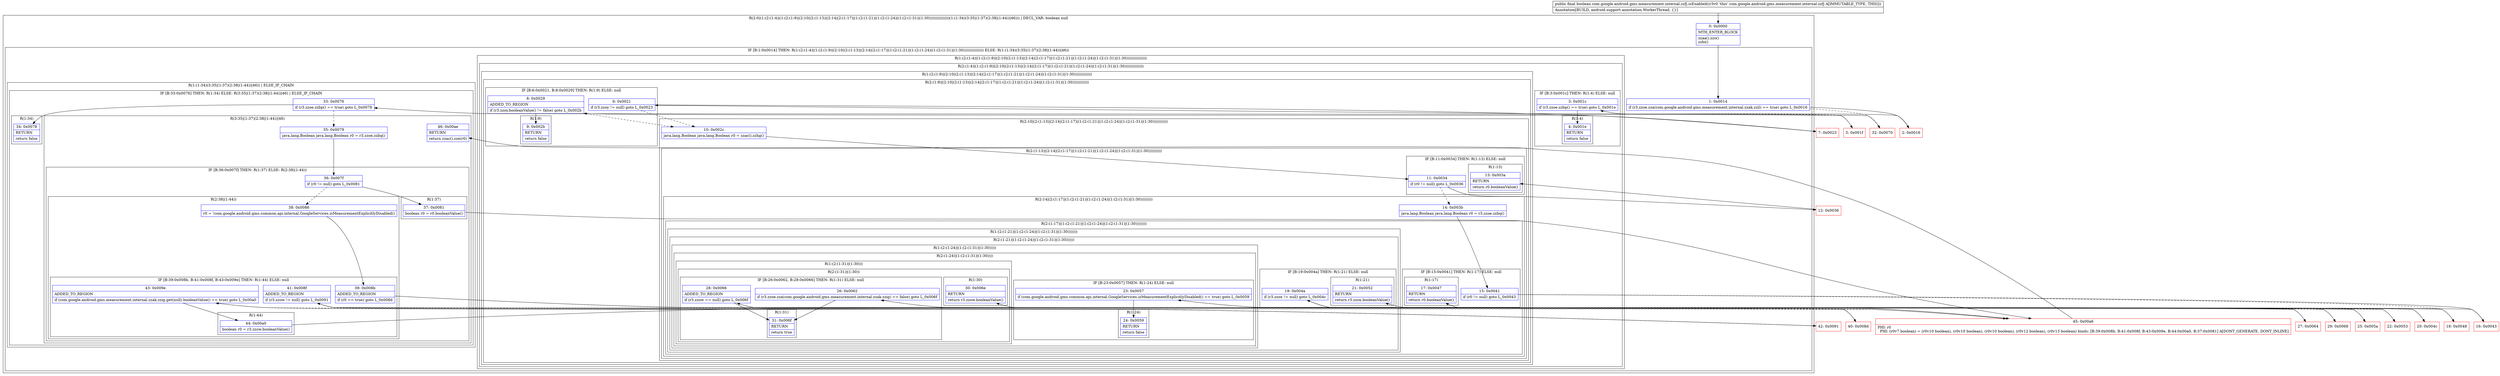 digraph "CFG forcom.google.android.gms.measurement.internal.zzfj.isEnabled()Z" {
subgraph cluster_Region_810082074 {
label = "R(2:0|(1:(2:(1:4)|(1:(2:(1:9)|(2:10|(2:(1:13)|(2:14|(2:(1:17)|(1:(2:(1:21)|(1:(2:(1:24)|(1:(2:(1:31)|(1:30)))))))))))))))(1:(1:34)(3:35|(1:37)(2:38|(1:44))|46))) | DECL_VAR: boolean null\l";
node [shape=record,color=blue];
Node_0 [shape=record,label="{0\:\ 0x0000|MTH_ENTER_BLOCK\l|zzaa().zzo()\lzzbi()\l}"];
subgraph cluster_IfRegion_1921241710 {
label = "IF [B:1:0x0014] THEN: R(1:(2:(1:4)|(1:(2:(1:9)|(2:10|(2:(1:13)|(2:14|(2:(1:17)|(1:(2:(1:21)|(1:(2:(1:24)|(1:(2:(1:31)|(1:30))))))))))))))) ELSE: R(1:(1:34)(3:35|(1:37)(2:38|(1:44))|46))";
node [shape=record,color=blue];
Node_1 [shape=record,label="{1\:\ 0x0014|if (r3.zzoe.zza(com.google.android.gms.measurement.internal.zzak.zzil) == true) goto L_0x0016\l}"];
subgraph cluster_Region_592711527 {
label = "R(1:(2:(1:4)|(1:(2:(1:9)|(2:10|(2:(1:13)|(2:14|(2:(1:17)|(1:(2:(1:21)|(1:(2:(1:24)|(1:(2:(1:31)|(1:30)))))))))))))))";
node [shape=record,color=blue];
subgraph cluster_Region_987946276 {
label = "R(2:(1:4)|(1:(2:(1:9)|(2:10|(2:(1:13)|(2:14|(2:(1:17)|(1:(2:(1:21)|(1:(2:(1:24)|(1:(2:(1:31)|(1:30))))))))))))))";
node [shape=record,color=blue];
subgraph cluster_IfRegion_1277457773 {
label = "IF [B:3:0x001c] THEN: R(1:4) ELSE: null";
node [shape=record,color=blue];
Node_3 [shape=record,label="{3\:\ 0x001c|if (r3.zzoe.zzbp() == true) goto L_0x001e\l}"];
subgraph cluster_Region_551083557 {
label = "R(1:4)";
node [shape=record,color=blue];
Node_4 [shape=record,label="{4\:\ 0x001e|RETURN\l|return false\l}"];
}
}
subgraph cluster_Region_603243118 {
label = "R(1:(2:(1:9)|(2:10|(2:(1:13)|(2:14|(2:(1:17)|(1:(2:(1:21)|(1:(2:(1:24)|(1:(2:(1:31)|(1:30)))))))))))))";
node [shape=record,color=blue];
subgraph cluster_Region_257110217 {
label = "R(2:(1:9)|(2:10|(2:(1:13)|(2:14|(2:(1:17)|(1:(2:(1:21)|(1:(2:(1:24)|(1:(2:(1:31)|(1:30))))))))))))";
node [shape=record,color=blue];
subgraph cluster_IfRegion_1614000979 {
label = "IF [B:6:0x0021, B:8:0x0029] THEN: R(1:9) ELSE: null";
node [shape=record,color=blue];
Node_6 [shape=record,label="{6\:\ 0x0021|if (r3.zzoy != null) goto L_0x0023\l}"];
Node_8 [shape=record,label="{8\:\ 0x0029|ADDED_TO_REGION\l|if (r3.zzoy.booleanValue() != false) goto L_0x002b\l}"];
subgraph cluster_Region_117203078 {
label = "R(1:9)";
node [shape=record,color=blue];
Node_9 [shape=record,label="{9\:\ 0x002b|RETURN\l|return false\l}"];
}
}
subgraph cluster_Region_793905842 {
label = "R(2:10|(2:(1:13)|(2:14|(2:(1:17)|(1:(2:(1:21)|(1:(2:(1:24)|(1:(2:(1:31)|(1:30)))))))))))";
node [shape=record,color=blue];
Node_10 [shape=record,label="{10\:\ 0x002c|java.lang.Boolean java.lang.Boolean r0 = zzac().zzhg()\l}"];
subgraph cluster_Region_60695941 {
label = "R(2:(1:13)|(2:14|(2:(1:17)|(1:(2:(1:21)|(1:(2:(1:24)|(1:(2:(1:31)|(1:30))))))))))";
node [shape=record,color=blue];
subgraph cluster_IfRegion_1211123315 {
label = "IF [B:11:0x0034] THEN: R(1:13) ELSE: null";
node [shape=record,color=blue];
Node_11 [shape=record,label="{11\:\ 0x0034|if (r0 != null) goto L_0x0036\l}"];
subgraph cluster_Region_284725864 {
label = "R(1:13)";
node [shape=record,color=blue];
Node_13 [shape=record,label="{13\:\ 0x003a|RETURN\l|return r0.booleanValue()\l}"];
}
}
subgraph cluster_Region_838469924 {
label = "R(2:14|(2:(1:17)|(1:(2:(1:21)|(1:(2:(1:24)|(1:(2:(1:31)|(1:30)))))))))";
node [shape=record,color=blue];
Node_14 [shape=record,label="{14\:\ 0x003b|java.lang.Boolean java.lang.Boolean r0 = r3.zzoe.zzbq()\l}"];
subgraph cluster_Region_358451271 {
label = "R(2:(1:17)|(1:(2:(1:21)|(1:(2:(1:24)|(1:(2:(1:31)|(1:30))))))))";
node [shape=record,color=blue];
subgraph cluster_IfRegion_247628339 {
label = "IF [B:15:0x0041] THEN: R(1:17) ELSE: null";
node [shape=record,color=blue];
Node_15 [shape=record,label="{15\:\ 0x0041|if (r0 != null) goto L_0x0043\l}"];
subgraph cluster_Region_1149980230 {
label = "R(1:17)";
node [shape=record,color=blue];
Node_17 [shape=record,label="{17\:\ 0x0047|RETURN\l|return r0.booleanValue()\l}"];
}
}
subgraph cluster_Region_1745422484 {
label = "R(1:(2:(1:21)|(1:(2:(1:24)|(1:(2:(1:31)|(1:30)))))))";
node [shape=record,color=blue];
subgraph cluster_Region_227851587 {
label = "R(2:(1:21)|(1:(2:(1:24)|(1:(2:(1:31)|(1:30))))))";
node [shape=record,color=blue];
subgraph cluster_IfRegion_2144605049 {
label = "IF [B:19:0x004a] THEN: R(1:21) ELSE: null";
node [shape=record,color=blue];
Node_19 [shape=record,label="{19\:\ 0x004a|if (r3.zzox != null) goto L_0x004c\l}"];
subgraph cluster_Region_103986036 {
label = "R(1:21)";
node [shape=record,color=blue];
Node_21 [shape=record,label="{21\:\ 0x0052|RETURN\l|return r3.zzox.booleanValue()\l}"];
}
}
subgraph cluster_Region_652166798 {
label = "R(1:(2:(1:24)|(1:(2:(1:31)|(1:30)))))";
node [shape=record,color=blue];
subgraph cluster_Region_243898803 {
label = "R(2:(1:24)|(1:(2:(1:31)|(1:30))))";
node [shape=record,color=blue];
subgraph cluster_IfRegion_1360596160 {
label = "IF [B:23:0x0057] THEN: R(1:24) ELSE: null";
node [shape=record,color=blue];
Node_23 [shape=record,label="{23\:\ 0x0057|if (com.google.android.gms.common.api.internal.GoogleServices.isMeasurementExplicitlyDisabled() == true) goto L_0x0059\l}"];
subgraph cluster_Region_1118022788 {
label = "R(1:24)";
node [shape=record,color=blue];
Node_24 [shape=record,label="{24\:\ 0x0059|RETURN\l|return false\l}"];
}
}
subgraph cluster_Region_513042792 {
label = "R(1:(2:(1:31)|(1:30)))";
node [shape=record,color=blue];
subgraph cluster_Region_1553084168 {
label = "R(2:(1:31)|(1:30))";
node [shape=record,color=blue];
subgraph cluster_IfRegion_1173641046 {
label = "IF [B:26:0x0062, B:28:0x0066] THEN: R(1:31) ELSE: null";
node [shape=record,color=blue];
Node_26 [shape=record,label="{26\:\ 0x0062|if (r3.zzoe.zza(com.google.android.gms.measurement.internal.zzak.zzig) == false) goto L_0x006f\l}"];
Node_28 [shape=record,label="{28\:\ 0x0066|ADDED_TO_REGION\l|if (r3.zzow == null) goto L_0x006f\l}"];
subgraph cluster_Region_451679456 {
label = "R(1:31)";
node [shape=record,color=blue];
Node_31 [shape=record,label="{31\:\ 0x006f|RETURN\l|return true\l}"];
}
}
subgraph cluster_Region_663679484 {
label = "R(1:30)";
node [shape=record,color=blue];
Node_30 [shape=record,label="{30\:\ 0x006e|RETURN\l|return r3.zzow.booleanValue()\l}"];
}
}
}
}
}
}
}
}
}
}
}
}
}
}
}
subgraph cluster_Region_1789489258 {
label = "R(1:(1:34)(3:35|(1:37)(2:38|(1:44))|46)) | ELSE_IF_CHAIN\l";
node [shape=record,color=blue];
subgraph cluster_IfRegion_218154126 {
label = "IF [B:33:0x0076] THEN: R(1:34) ELSE: R(3:35|(1:37)(2:38|(1:44))|46) | ELSE_IF_CHAIN\l";
node [shape=record,color=blue];
Node_33 [shape=record,label="{33\:\ 0x0076|if (r3.zzoe.zzbp() == true) goto L_0x0078\l}"];
subgraph cluster_Region_2008128218 {
label = "R(1:34)";
node [shape=record,color=blue];
Node_34 [shape=record,label="{34\:\ 0x0078|RETURN\l|return false\l}"];
}
subgraph cluster_Region_478320798 {
label = "R(3:35|(1:37)(2:38|(1:44))|46)";
node [shape=record,color=blue];
Node_35 [shape=record,label="{35\:\ 0x0079|java.lang.Boolean java.lang.Boolean r0 = r3.zzoe.zzbq()\l}"];
subgraph cluster_IfRegion_995279678 {
label = "IF [B:36:0x007f] THEN: R(1:37) ELSE: R(2:38|(1:44))";
node [shape=record,color=blue];
Node_36 [shape=record,label="{36\:\ 0x007f|if (r0 != null) goto L_0x0081\l}"];
subgraph cluster_Region_1344726135 {
label = "R(1:37)";
node [shape=record,color=blue];
Node_37 [shape=record,label="{37\:\ 0x0081|boolean r0 = r0.booleanValue()\l}"];
}
subgraph cluster_Region_175791424 {
label = "R(2:38|(1:44))";
node [shape=record,color=blue];
Node_38 [shape=record,label="{38\:\ 0x0086|r0 = !com.google.android.gms.common.api.internal.GoogleServices.isMeasurementExplicitlyDisabled()\l}"];
subgraph cluster_IfRegion_669029569 {
label = "IF [B:39:0x008b, B:41:0x008f, B:43:0x009e] THEN: R(1:44) ELSE: null";
node [shape=record,color=blue];
Node_39 [shape=record,label="{39\:\ 0x008b|ADDED_TO_REGION\l|if (r0 == true) goto L_0x008d\l}"];
Node_41 [shape=record,label="{41\:\ 0x008f|ADDED_TO_REGION\l|if (r3.zzow != null) goto L_0x0091\l}"];
Node_43 [shape=record,label="{43\:\ 0x009e|ADDED_TO_REGION\l|if (com.google.android.gms.measurement.internal.zzak.zzig.get(null).booleanValue() == true) goto L_0x00a0\l}"];
subgraph cluster_Region_36987641 {
label = "R(1:44)";
node [shape=record,color=blue];
Node_44 [shape=record,label="{44\:\ 0x00a0|boolean r0 = r3.zzow.booleanValue()\l}"];
}
}
}
}
Node_46 [shape=record,label="{46\:\ 0x00ae|RETURN\l|return zzac().zze(r0)\l}"];
}
}
}
}
}
Node_2 [shape=record,color=red,label="{2\:\ 0x0016}"];
Node_5 [shape=record,color=red,label="{5\:\ 0x001f}"];
Node_7 [shape=record,color=red,label="{7\:\ 0x0023}"];
Node_12 [shape=record,color=red,label="{12\:\ 0x0036}"];
Node_16 [shape=record,color=red,label="{16\:\ 0x0043}"];
Node_18 [shape=record,color=red,label="{18\:\ 0x0048}"];
Node_20 [shape=record,color=red,label="{20\:\ 0x004c}"];
Node_22 [shape=record,color=red,label="{22\:\ 0x0053}"];
Node_25 [shape=record,color=red,label="{25\:\ 0x005a}"];
Node_27 [shape=record,color=red,label="{27\:\ 0x0064}"];
Node_29 [shape=record,color=red,label="{29\:\ 0x0068}"];
Node_32 [shape=record,color=red,label="{32\:\ 0x0070}"];
Node_40 [shape=record,color=red,label="{40\:\ 0x008d}"];
Node_42 [shape=record,color=red,label="{42\:\ 0x0091}"];
Node_45 [shape=record,color=red,label="{45\:\ 0x00a6|PHI: r0 \l  PHI: (r0v7 boolean) = (r0v10 boolean), (r0v10 boolean), (r0v10 boolean), (r0v12 boolean), (r0v13 boolean) binds: [B:39:0x008b, B:41:0x008f, B:43:0x009e, B:44:0x00a0, B:37:0x0081] A[DONT_GENERATE, DONT_INLINE]\l}"];
MethodNode[shape=record,label="{public final boolean com.google.android.gms.measurement.internal.zzfj.isEnabled((r3v0 'this' com.google.android.gms.measurement.internal.zzfj A[IMMUTABLE_TYPE, THIS]))  | Annotation[BUILD, android.support.annotation.WorkerThread, \{\}]\l}"];
MethodNode -> Node_0;
Node_0 -> Node_1;
Node_1 -> Node_2;
Node_1 -> Node_32[style=dashed];
Node_3 -> Node_4;
Node_3 -> Node_5[style=dashed];
Node_6 -> Node_7;
Node_6 -> Node_10[style=dashed];
Node_8 -> Node_9;
Node_8 -> Node_10[style=dashed];
Node_10 -> Node_11;
Node_11 -> Node_12;
Node_11 -> Node_14[style=dashed];
Node_14 -> Node_15;
Node_15 -> Node_16;
Node_15 -> Node_18[style=dashed];
Node_19 -> Node_20;
Node_19 -> Node_22[style=dashed];
Node_23 -> Node_24;
Node_23 -> Node_25[style=dashed];
Node_26 -> Node_27[style=dashed];
Node_26 -> Node_31;
Node_28 -> Node_29[style=dashed];
Node_28 -> Node_31;
Node_33 -> Node_34;
Node_33 -> Node_35[style=dashed];
Node_35 -> Node_36;
Node_36 -> Node_37;
Node_36 -> Node_38[style=dashed];
Node_37 -> Node_45;
Node_38 -> Node_39;
Node_39 -> Node_40;
Node_39 -> Node_45[style=dashed];
Node_41 -> Node_42;
Node_41 -> Node_45[style=dashed];
Node_43 -> Node_44;
Node_43 -> Node_45[style=dashed];
Node_44 -> Node_45;
Node_2 -> Node_3;
Node_5 -> Node_6;
Node_7 -> Node_8;
Node_12 -> Node_13;
Node_16 -> Node_17;
Node_18 -> Node_19;
Node_20 -> Node_21;
Node_22 -> Node_23;
Node_25 -> Node_26;
Node_27 -> Node_28;
Node_29 -> Node_30;
Node_32 -> Node_33;
Node_40 -> Node_41;
Node_42 -> Node_43;
Node_45 -> Node_46;
}

